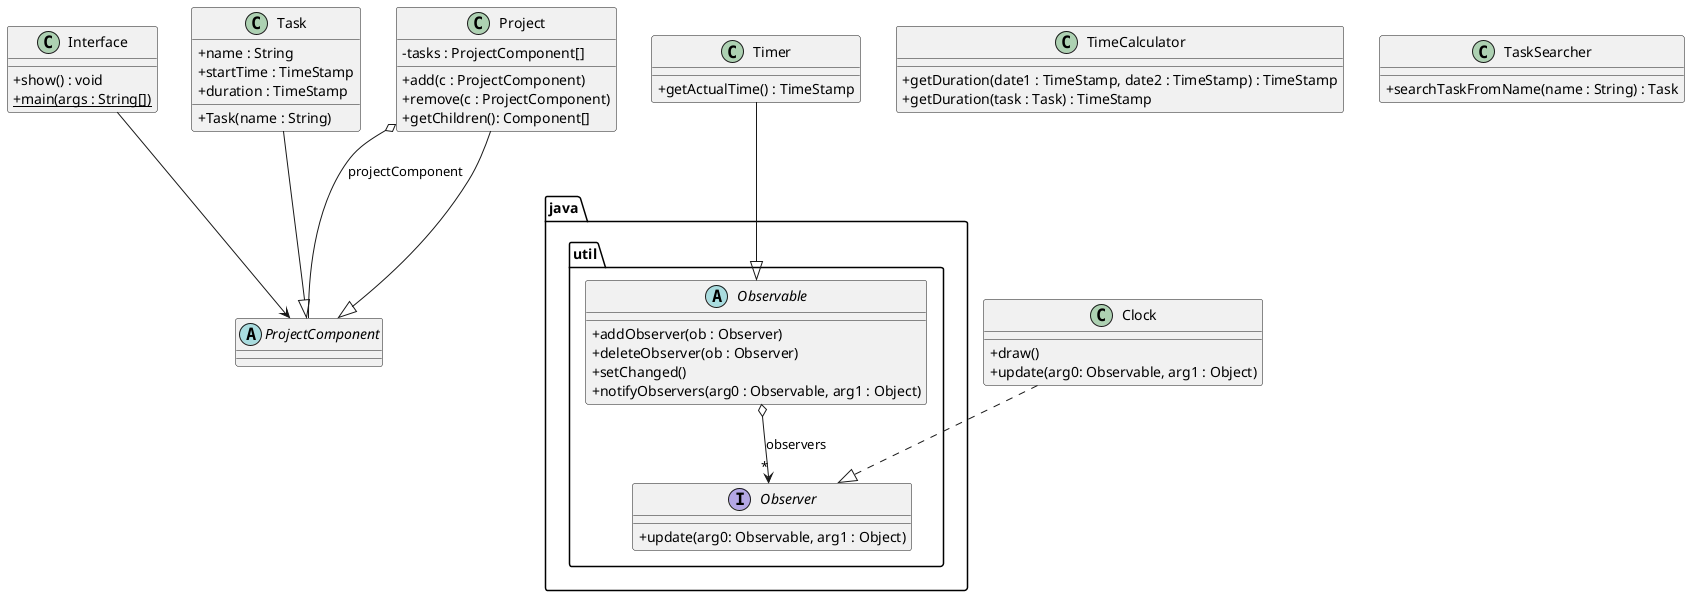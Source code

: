 @startuml
skinparam classAttributeIconSize 0


class Interface  {
+ show() : void
+ {static} main(args : String[])
}


abstract ProjectComponent
{
}

class Timer {
+ getActualTime() : TimeStamp
}

class Task {
+ name : String
+ startTime : TimeStamp
+ duration : TimeStamp
+ Task(name : String)
}


class Project {
- tasks : ProjectComponent[]
+ add(c : ProjectComponent)
+ remove(c : ProjectComponent)
+ getChildren(): Component[]


}

class TimeCalculator {
+ getDuration(date1 : TimeStamp, date2 : TimeStamp) : TimeStamp
+ getDuration(task : Task) : TimeStamp
}

class TaskSearcher {
+ searchTaskFromName(name : String) : Task
}

class Clock {
+draw()
+update(arg0: Observable, arg1 : Object)
}

package "java.util" {
abstract Observable {
+addObserver(ob : Observer)
+deleteObserver(ob : Observer)
+setChanged()
+notifyObservers(arg0 : Observable, arg1 : Object)
}
interface Observer{
+update(arg0: Observable, arg1 : Object)
}


Interface --> ProjectComponent
Observable o--> "*" Observer : observers
Project o-- ProjectComponent : projectComponent
Task --|> ProjectComponent
Project --|> ProjectComponent
Timer --|> Observable
Clock ..|> Observer


@enduml